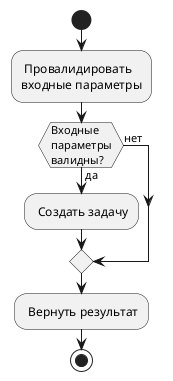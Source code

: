 @startuml
start
: Провалидировать\nвходные параметры;
if (Входные\nпараметры\nвалидны?) then (да)
: Создать задачу;
else (нет)
endif
: Вернуть результат;
stop
@enduml
